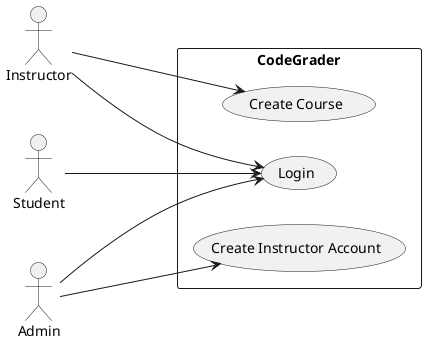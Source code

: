 @startuml Use Case Diagram
skinparam packageStyle rectangle
left to right direction

:Admin:
:Instructor:
:Student:


rectangle CodeGrader {

  (Login)
  (Create Instructor Account)
  (Create Course)



}

:Student: ---> (Login)
:Admin: ---> (Login)
:Instructor: ---> (Login)
:Admin: --> (Create Instructor Account)
:Instructor: ---> (Create Course)


@enduml
